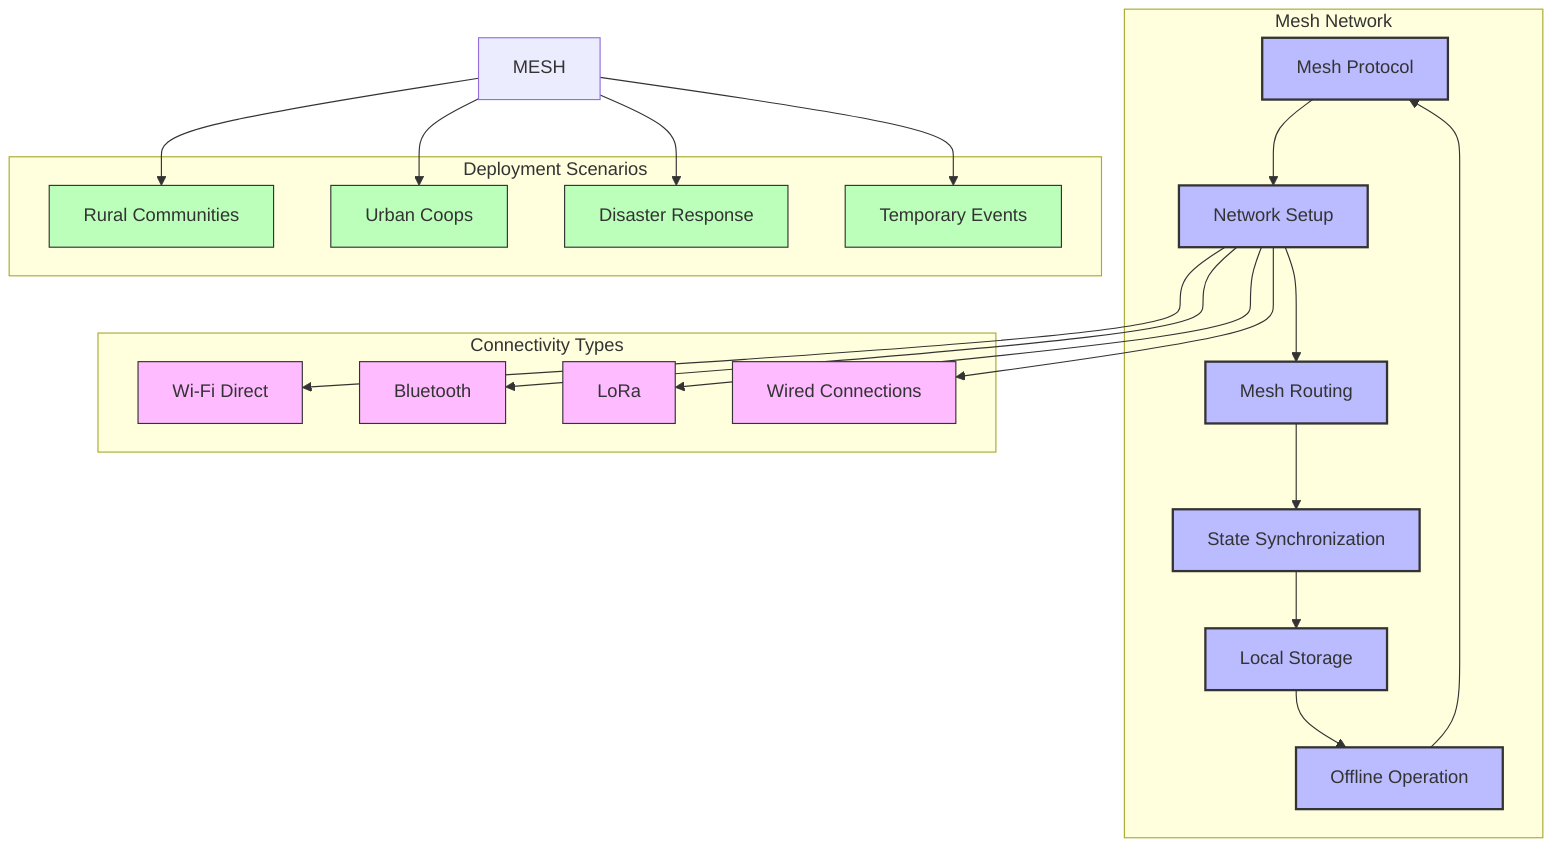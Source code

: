 graph TD
    subgraph "Mesh Network"
        PROTO[Mesh Protocol]
        SETUP[Network Setup]
        ROUTE[Mesh Routing]
        SYNC[State Synchronization]
        STORE[Local Storage]
        OFFLINE[Offline Operation]
    end
    
    PROTO --> SETUP
    SETUP --> ROUTE
    ROUTE --> SYNC
    SYNC --> STORE
    STORE --> OFFLINE
    OFFLINE --> PROTO
    
    subgraph "Connectivity Types"
        WIFI[Wi-Fi Direct]
        BT[Bluetooth]
        LR[LoRa]
        WIRED[Wired Connections]
    end
    
    SETUP --> WIFI
    SETUP --> BT
    SETUP --> LR
    SETUP --> WIRED
    
    subgraph "Deployment Scenarios"
        RURAL[Rural Communities]
        URBAN[Urban Coops]
        DISASTER[Disaster Response]
        EVENT[Temporary Events]
    end
    
    MESH --> RURAL
    MESH --> URBAN
    MESH --> DISASTER
    MESH --> EVENT
    
    classDef mesh fill:#bbf,stroke:#333,stroke-width:2px
    classDef conn fill:#fbf,stroke:#333,stroke-width:1px
    classDef deploy fill:#bfb,stroke:#333,stroke-width:1px
    
    class PROTO,SETUP,ROUTE,SYNC,STORE,OFFLINE mesh
    class WIFI,BT,LR,WIRED conn
    class RURAL,URBAN,DISASTER,EVENT deploy